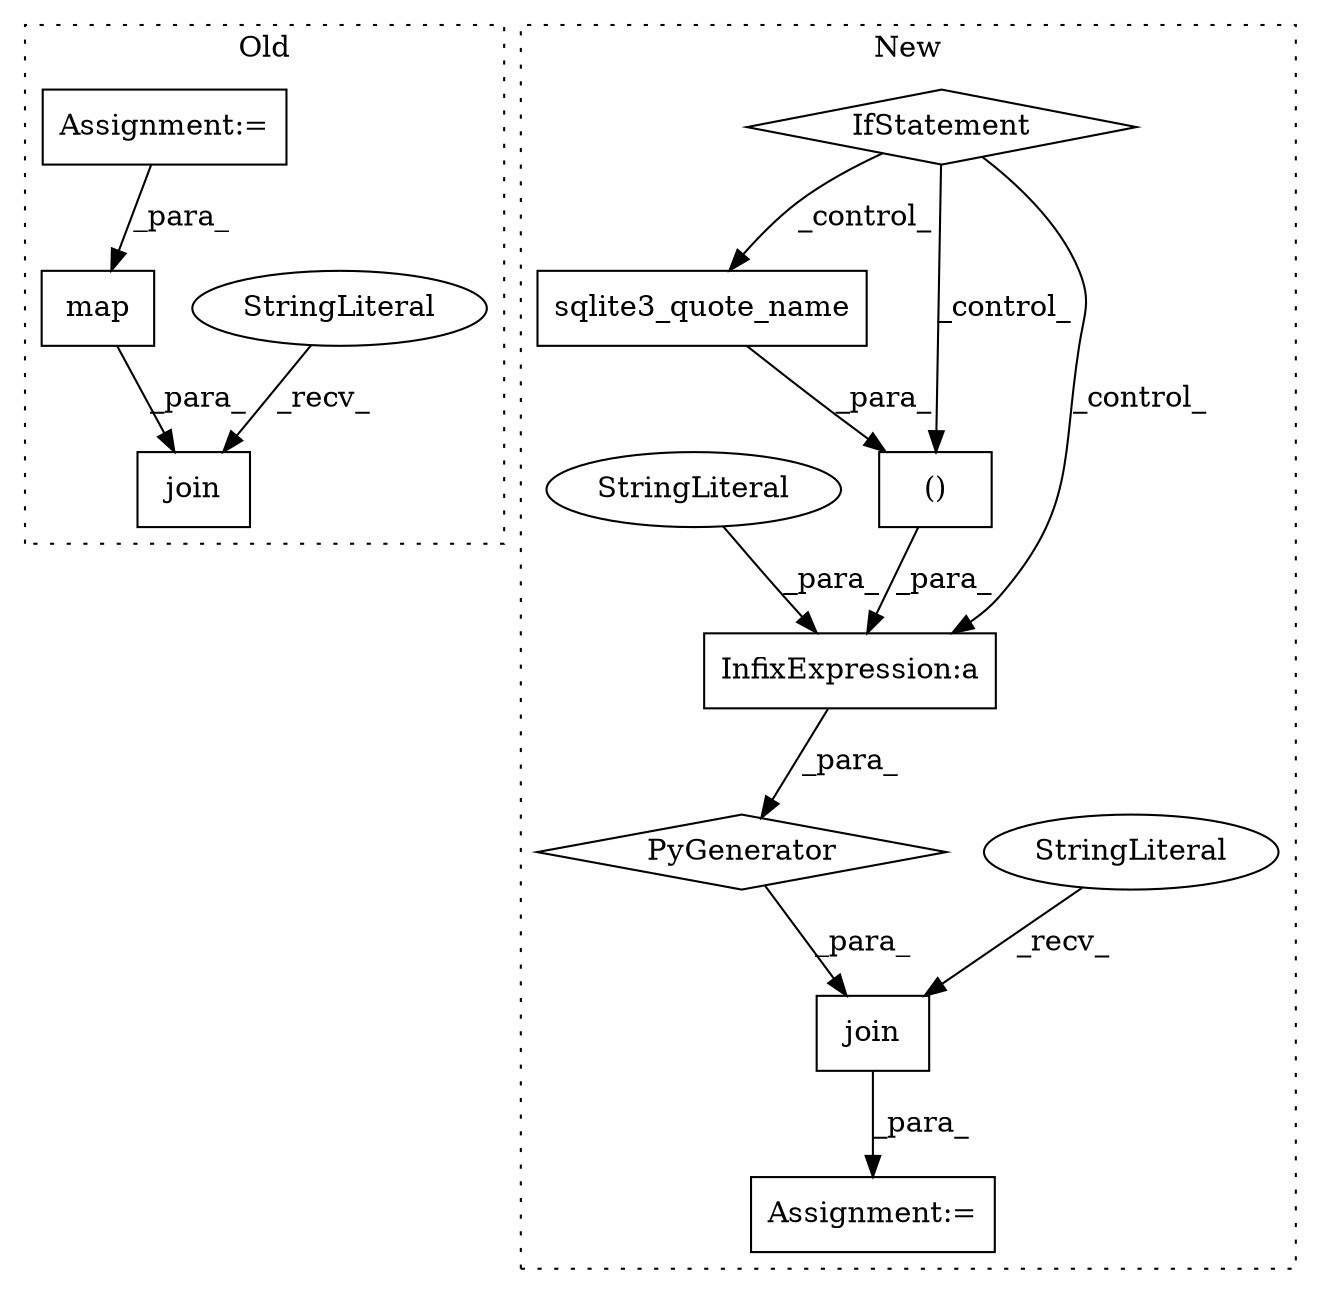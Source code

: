 digraph G {
subgraph cluster0 {
1 [label="join" a="32" s="9795,9939" l="14,-3" shape="box"];
6 [label="map" a="32" s="9550,9581" l="4,1" shape="box"];
9 [label="StringLiteral" a="45" s="9791" l="3" shape="ellipse"];
12 [label="Assignment:=" a="7" s="9422" l="12" shape="box"];
label = "Old";
style="dotted";
}
subgraph cluster1 {
2 [label="sqlite3_quote_name" a="32" s="9358,9381" l="19,1" shape="box"];
3 [label="()" a="106" s="9358" l="111" shape="box"];
4 [label="IfStatement" a="25" s="9557" l="30" shape="diamond"];
5 [label="join" a="32" s="9317,9593" l="14,-3" shape="box"];
7 [label="InfixExpression:a" a="27" s="9350" l="8" shape="box"];
8 [label="PyGenerator" a="107" s="9331" l="262" shape="diamond"];
10 [label="StringLiteral" a="45" s="9313" l="3" shape="ellipse"];
11 [label="StringLiteral" a="45" s="9332" l="18" shape="ellipse"];
13 [label="Assignment:=" a="7" s="9312" l="1" shape="box"];
label = "New";
style="dotted";
}
2 -> 3 [label="_para_"];
3 -> 7 [label="_para_"];
4 -> 7 [label="_control_"];
4 -> 2 [label="_control_"];
4 -> 3 [label="_control_"];
5 -> 13 [label="_para_"];
6 -> 1 [label="_para_"];
7 -> 8 [label="_para_"];
8 -> 5 [label="_para_"];
9 -> 1 [label="_recv_"];
10 -> 5 [label="_recv_"];
11 -> 7 [label="_para_"];
12 -> 6 [label="_para_"];
}